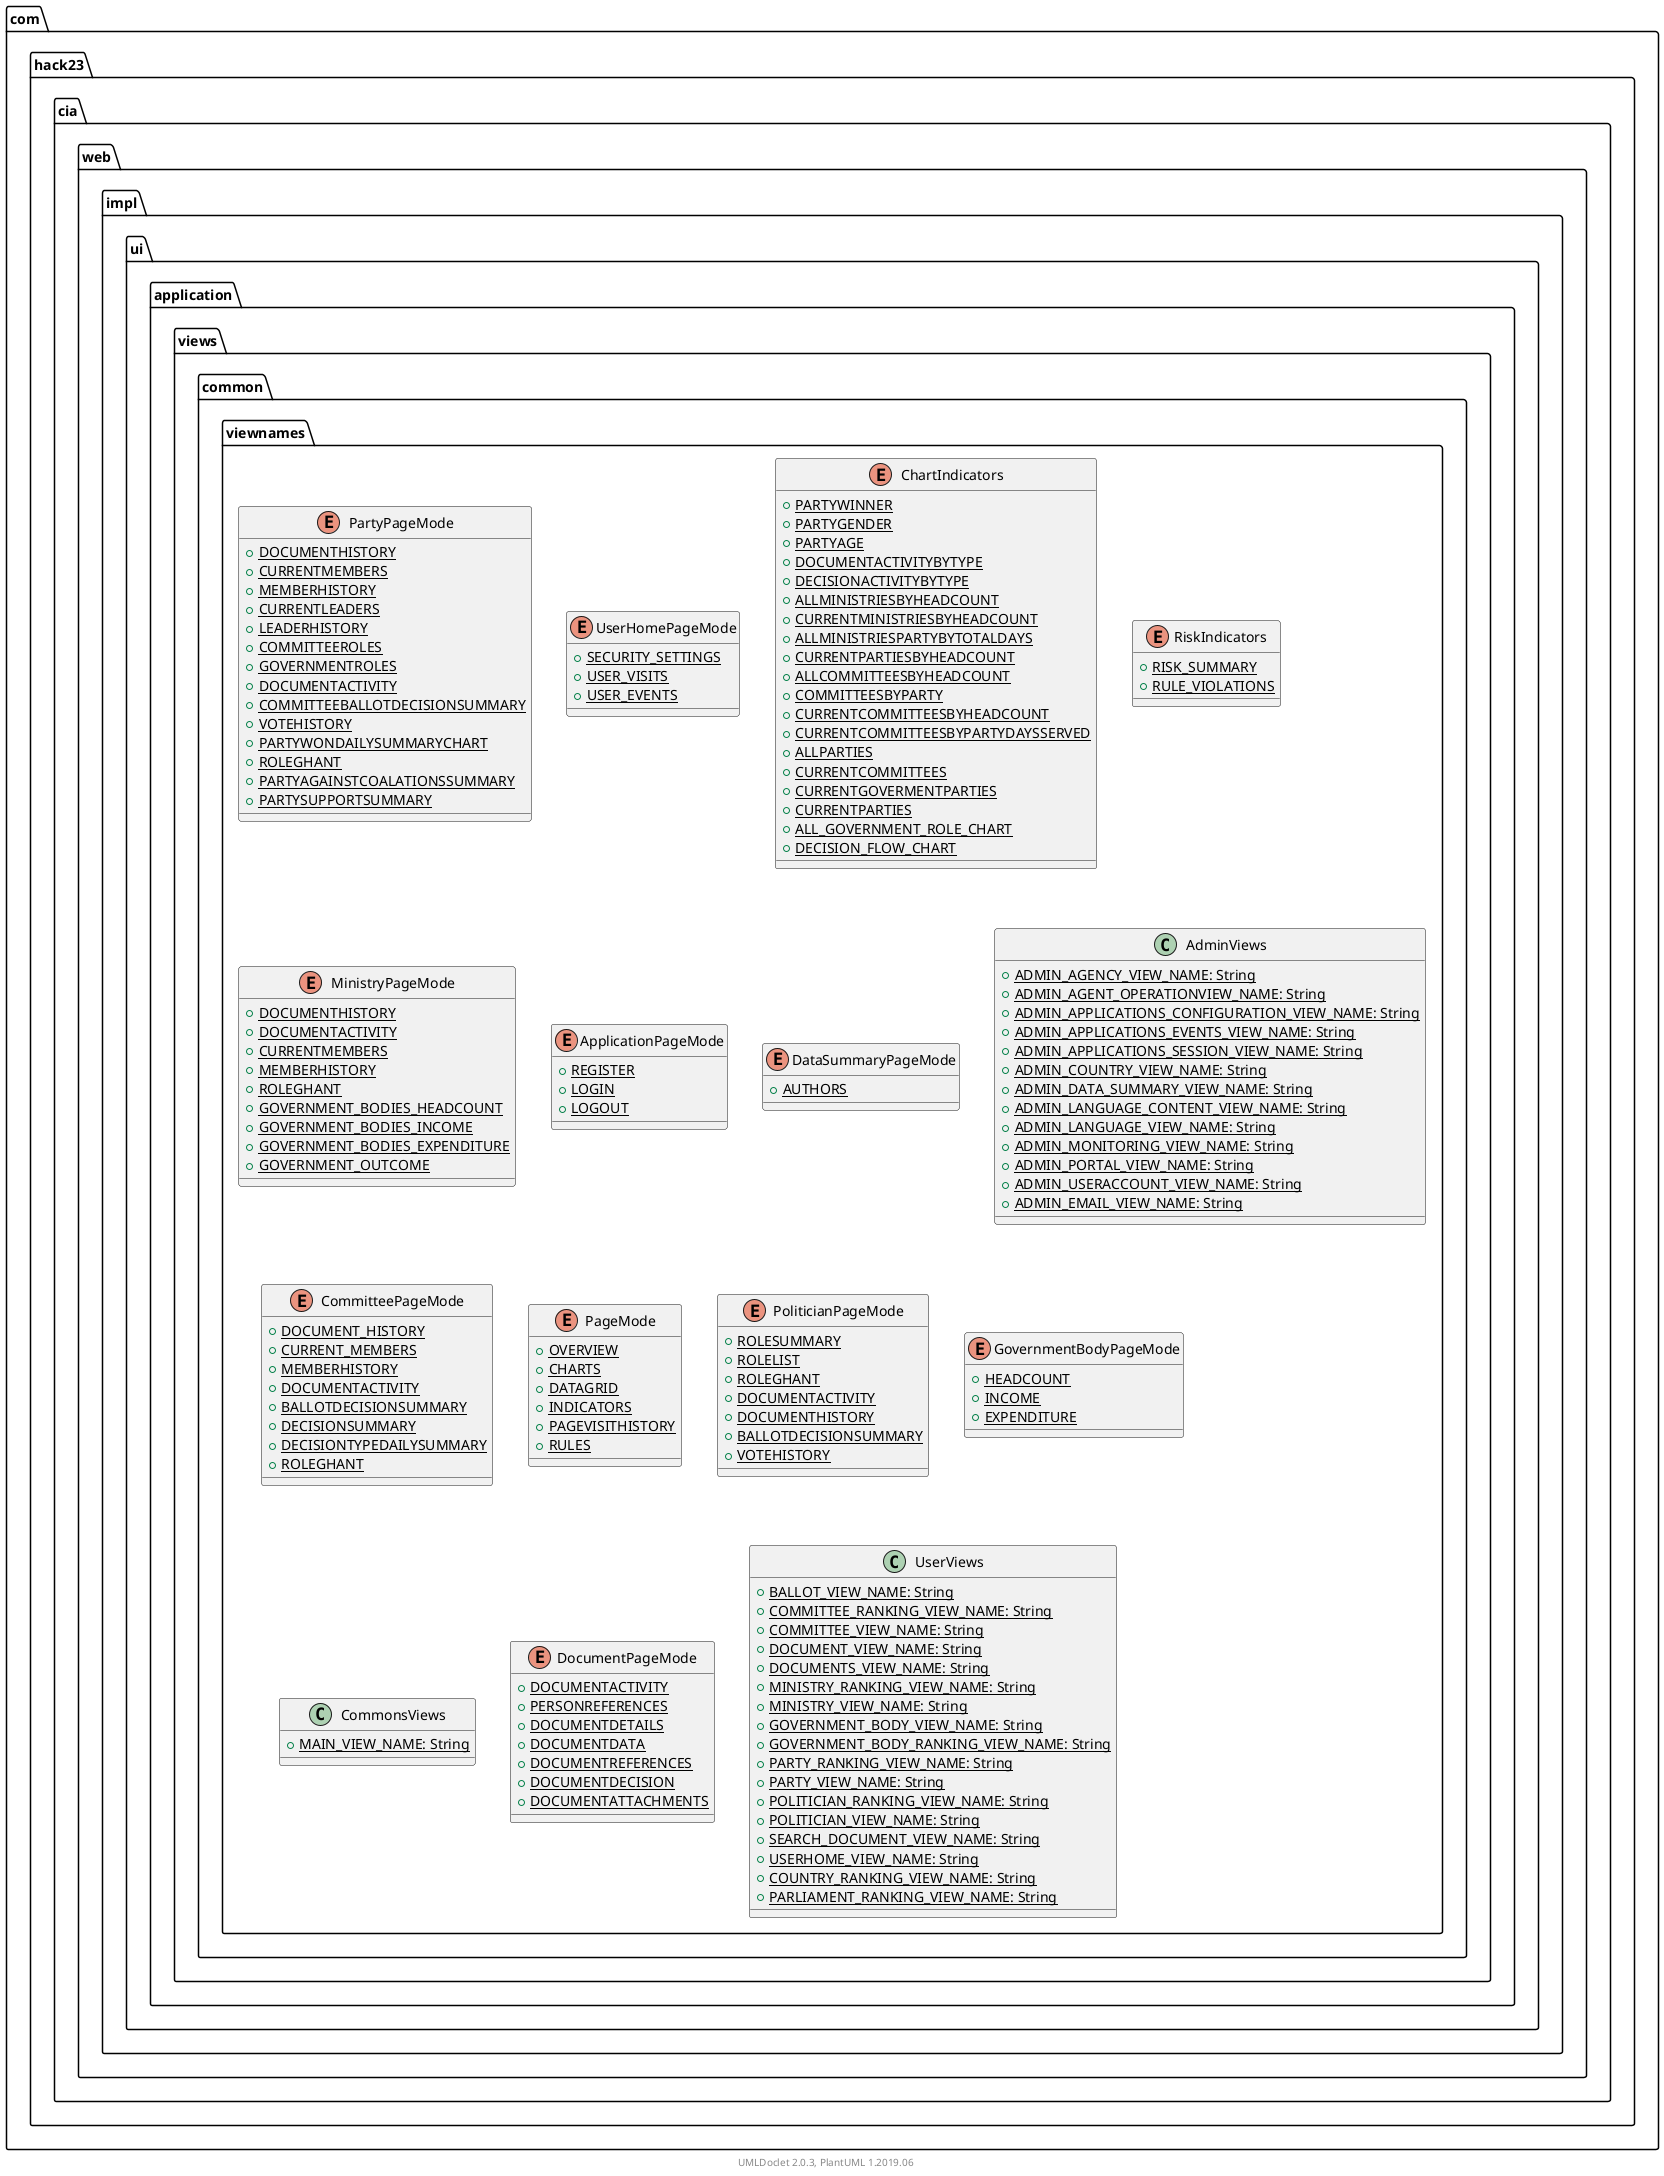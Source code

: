 @startuml
    namespace com.hack23.cia.web.impl.ui.application.views.common.viewnames {

        enum PartyPageMode [[PartyPageMode.html]] {
            {static} +DOCUMENTHISTORY
            {static} +CURRENTMEMBERS
            {static} +MEMBERHISTORY
            {static} +CURRENTLEADERS
            {static} +LEADERHISTORY
            {static} +COMMITTEEROLES
            {static} +GOVERNMENTROLES
            {static} +DOCUMENTACTIVITY
            {static} +COMMITTEEBALLOTDECISIONSUMMARY
            {static} +VOTEHISTORY
            {static} +PARTYWONDAILYSUMMARYCHART
            {static} +ROLEGHANT
            {static} +PARTYAGAINSTCOALATIONSSUMMARY
            {static} +PARTYSUPPORTSUMMARY
        }

        enum UserHomePageMode [[UserHomePageMode.html]] {
            {static} +SECURITY_SETTINGS
            {static} +USER_VISITS
            {static} +USER_EVENTS
        }

        enum ChartIndicators [[ChartIndicators.html]] {
            {static} +PARTYWINNER
            {static} +PARTYGENDER
            {static} +PARTYAGE
            {static} +DOCUMENTACTIVITYBYTYPE
            {static} +DECISIONACTIVITYBYTYPE
            {static} +ALLMINISTRIESBYHEADCOUNT
            {static} +CURRENTMINISTRIESBYHEADCOUNT
            {static} +ALLMINISTRIESPARTYBYTOTALDAYS
            {static} +CURRENTPARTIESBYHEADCOUNT
            {static} +ALLCOMMITTEESBYHEADCOUNT
            {static} +COMMITTEESBYPARTY
            {static} +CURRENTCOMMITTEESBYHEADCOUNT
            {static} +CURRENTCOMMITTEESBYPARTYDAYSSERVED
            {static} +ALLPARTIES
            {static} +CURRENTCOMMITTEES
            {static} +CURRENTGOVERMENTPARTIES
            {static} +CURRENTPARTIES
            {static} +ALL_GOVERNMENT_ROLE_CHART
            {static} +DECISION_FLOW_CHART
        }

        enum RiskIndicators [[RiskIndicators.html]] {
            {static} +RISK_SUMMARY
            {static} +RULE_VIOLATIONS
        }

        enum MinistryPageMode [[MinistryPageMode.html]] {
            {static} +DOCUMENTHISTORY
            {static} +DOCUMENTACTIVITY
            {static} +CURRENTMEMBERS
            {static} +MEMBERHISTORY
            {static} +ROLEGHANT
            {static} +GOVERNMENT_BODIES_HEADCOUNT
            {static} +GOVERNMENT_BODIES_INCOME
            {static} +GOVERNMENT_BODIES_EXPENDITURE
            {static} +GOVERNMENT_OUTCOME
        }

        enum ApplicationPageMode [[ApplicationPageMode.html]] {
            {static} +REGISTER
            {static} +LOGIN
            {static} +LOGOUT
        }

        enum DataSummaryPageMode [[DataSummaryPageMode.html]] {
            {static} +AUTHORS
        }

        class AdminViews [[AdminViews.html]] {
            {static} +ADMIN_AGENCY_VIEW_NAME: String
            {static} +ADMIN_AGENT_OPERATIONVIEW_NAME: String
            {static} +ADMIN_APPLICATIONS_CONFIGURATION_VIEW_NAME: String
            {static} +ADMIN_APPLICATIONS_EVENTS_VIEW_NAME: String
            {static} +ADMIN_APPLICATIONS_SESSION_VIEW_NAME: String
            {static} +ADMIN_COUNTRY_VIEW_NAME: String
            {static} +ADMIN_DATA_SUMMARY_VIEW_NAME: String
            {static} +ADMIN_LANGUAGE_CONTENT_VIEW_NAME: String
            {static} +ADMIN_LANGUAGE_VIEW_NAME: String
            {static} +ADMIN_MONITORING_VIEW_NAME: String
            {static} +ADMIN_PORTAL_VIEW_NAME: String
            {static} +ADMIN_USERACCOUNT_VIEW_NAME: String
            {static} +ADMIN_EMAIL_VIEW_NAME: String
        }

        enum CommitteePageMode [[CommitteePageMode.html]] {
            {static} +DOCUMENT_HISTORY
            {static} +CURRENT_MEMBERS
            {static} +MEMBERHISTORY
            {static} +DOCUMENTACTIVITY
            {static} +BALLOTDECISIONSUMMARY
            {static} +DECISIONSUMMARY
            {static} +DECISIONTYPEDAILYSUMMARY
            {static} +ROLEGHANT
        }

        enum PageMode [[PageMode.html]] {
            {static} +OVERVIEW
            {static} +CHARTS
            {static} +DATAGRID
            {static} +INDICATORS
            {static} +PAGEVISITHISTORY
            {static} +RULES
        }

        enum PoliticianPageMode [[PoliticianPageMode.html]] {
            {static} +ROLESUMMARY
            {static} +ROLELIST
            {static} +ROLEGHANT
            {static} +DOCUMENTACTIVITY
            {static} +DOCUMENTHISTORY
            {static} +BALLOTDECISIONSUMMARY
            {static} +VOTEHISTORY
        }

        enum GovernmentBodyPageMode [[GovernmentBodyPageMode.html]] {
            {static} +HEADCOUNT
            {static} +INCOME
            {static} +EXPENDITURE
        }

        class CommonsViews [[CommonsViews.html]] {
            {static} +MAIN_VIEW_NAME: String
        }

        enum DocumentPageMode [[DocumentPageMode.html]] {
            {static} +DOCUMENTACTIVITY
            {static} +PERSONREFERENCES
            {static} +DOCUMENTDETAILS
            {static} +DOCUMENTDATA
            {static} +DOCUMENTREFERENCES
            {static} +DOCUMENTDECISION
            {static} +DOCUMENTATTACHMENTS
        }

        class UserViews [[UserViews.html]] {
            {static} +BALLOT_VIEW_NAME: String
            {static} +COMMITTEE_RANKING_VIEW_NAME: String
            {static} +COMMITTEE_VIEW_NAME: String
            {static} +DOCUMENT_VIEW_NAME: String
            {static} +DOCUMENTS_VIEW_NAME: String
            {static} +MINISTRY_RANKING_VIEW_NAME: String
            {static} +MINISTRY_VIEW_NAME: String
            {static} +GOVERNMENT_BODY_VIEW_NAME: String
            {static} +GOVERNMENT_BODY_RANKING_VIEW_NAME: String
            {static} +PARTY_RANKING_VIEW_NAME: String
            {static} +PARTY_VIEW_NAME: String
            {static} +POLITICIAN_RANKING_VIEW_NAME: String
            {static} +POLITICIAN_VIEW_NAME: String
            {static} +SEARCH_DOCUMENT_VIEW_NAME: String
            {static} +USERHOME_VIEW_NAME: String
            {static} +COUNTRY_RANKING_VIEW_NAME: String
            {static} +PARLIAMENT_RANKING_VIEW_NAME: String
        }

    }

    center footer UMLDoclet 2.0.3, PlantUML 1.2019.06
@enduml
